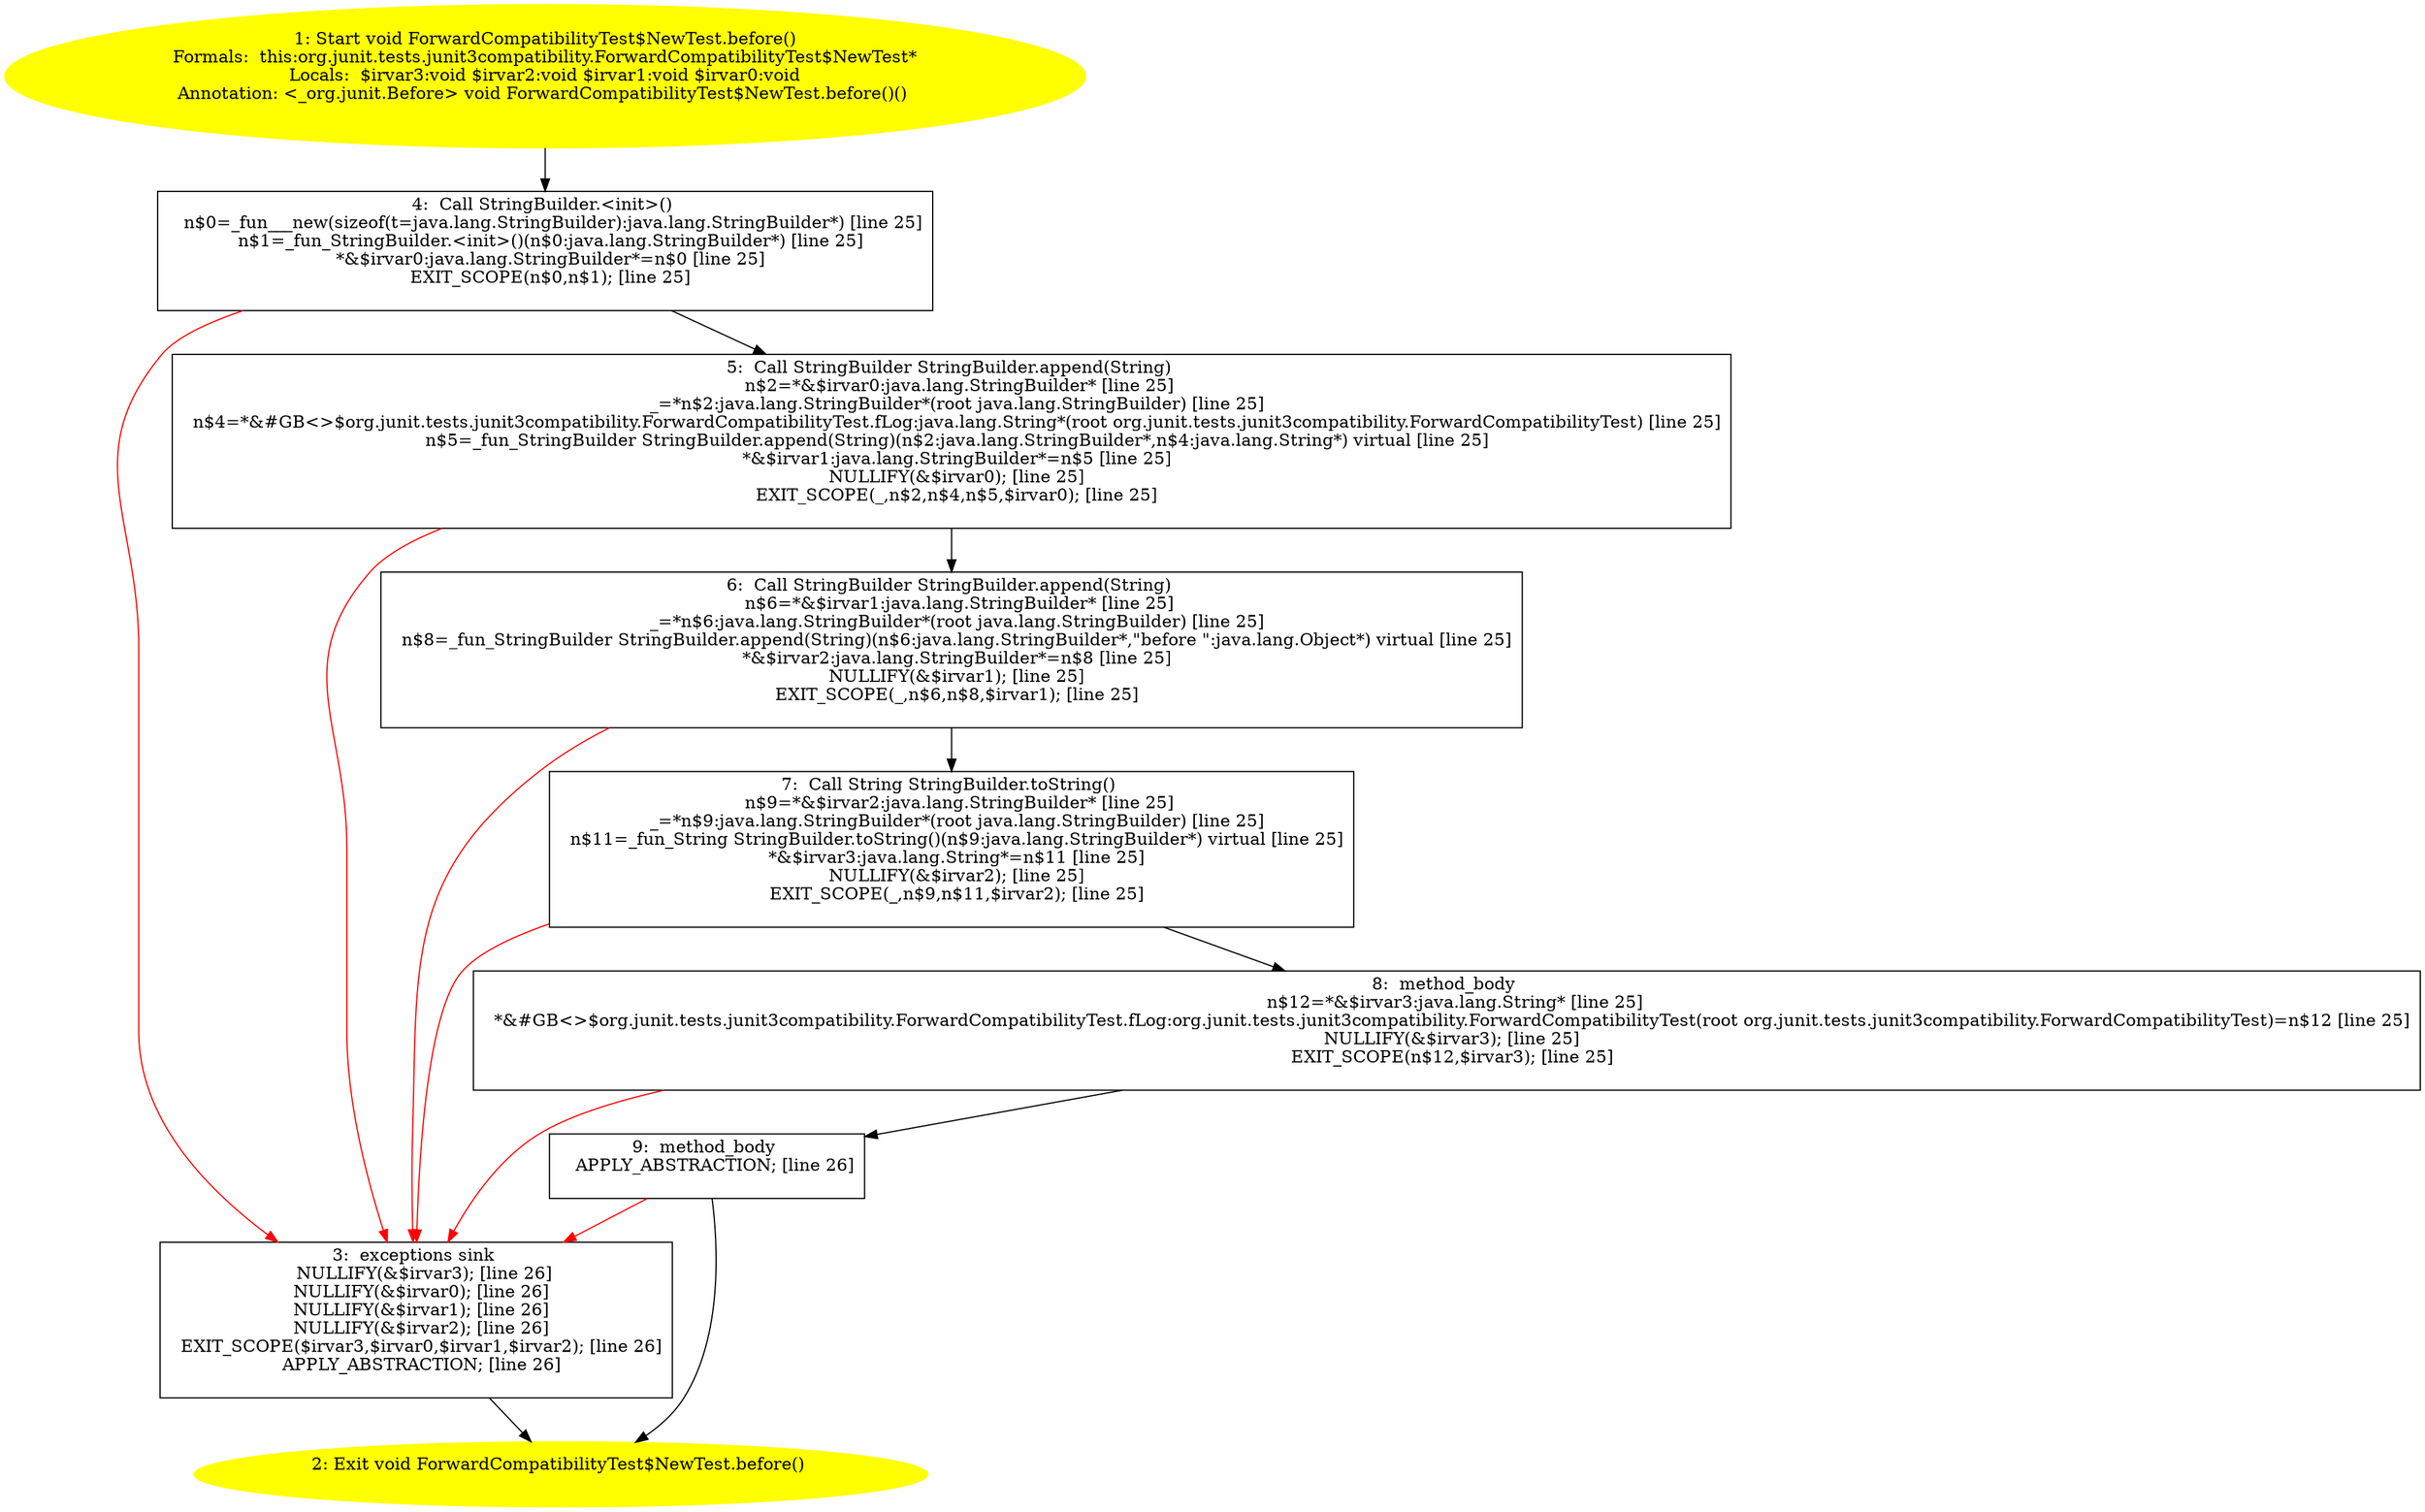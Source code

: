 /* @generated */
digraph cfg {
"org.junit.tests.junit3compatibility.ForwardCompatibilityTest$NewTest.before():void.3cf539834625f58096c5cff2412f4a73_1" [label="1: Start void ForwardCompatibilityTest$NewTest.before()\nFormals:  this:org.junit.tests.junit3compatibility.ForwardCompatibilityTest$NewTest*\nLocals:  $irvar3:void $irvar2:void $irvar1:void $irvar0:void\nAnnotation: <_org.junit.Before> void ForwardCompatibilityTest$NewTest.before()() \n  " color=yellow style=filled]
	

	 "org.junit.tests.junit3compatibility.ForwardCompatibilityTest$NewTest.before():void.3cf539834625f58096c5cff2412f4a73_1" -> "org.junit.tests.junit3compatibility.ForwardCompatibilityTest$NewTest.before():void.3cf539834625f58096c5cff2412f4a73_4" ;
"org.junit.tests.junit3compatibility.ForwardCompatibilityTest$NewTest.before():void.3cf539834625f58096c5cff2412f4a73_2" [label="2: Exit void ForwardCompatibilityTest$NewTest.before() \n  " color=yellow style=filled]
	

"org.junit.tests.junit3compatibility.ForwardCompatibilityTest$NewTest.before():void.3cf539834625f58096c5cff2412f4a73_3" [label="3:  exceptions sink \n   NULLIFY(&$irvar3); [line 26]\n  NULLIFY(&$irvar0); [line 26]\n  NULLIFY(&$irvar1); [line 26]\n  NULLIFY(&$irvar2); [line 26]\n  EXIT_SCOPE($irvar3,$irvar0,$irvar1,$irvar2); [line 26]\n  APPLY_ABSTRACTION; [line 26]\n " shape="box"]
	

	 "org.junit.tests.junit3compatibility.ForwardCompatibilityTest$NewTest.before():void.3cf539834625f58096c5cff2412f4a73_3" -> "org.junit.tests.junit3compatibility.ForwardCompatibilityTest$NewTest.before():void.3cf539834625f58096c5cff2412f4a73_2" ;
"org.junit.tests.junit3compatibility.ForwardCompatibilityTest$NewTest.before():void.3cf539834625f58096c5cff2412f4a73_4" [label="4:  Call StringBuilder.<init>() \n   n$0=_fun___new(sizeof(t=java.lang.StringBuilder):java.lang.StringBuilder*) [line 25]\n  n$1=_fun_StringBuilder.<init>()(n$0:java.lang.StringBuilder*) [line 25]\n  *&$irvar0:java.lang.StringBuilder*=n$0 [line 25]\n  EXIT_SCOPE(n$0,n$1); [line 25]\n " shape="box"]
	

	 "org.junit.tests.junit3compatibility.ForwardCompatibilityTest$NewTest.before():void.3cf539834625f58096c5cff2412f4a73_4" -> "org.junit.tests.junit3compatibility.ForwardCompatibilityTest$NewTest.before():void.3cf539834625f58096c5cff2412f4a73_5" ;
	 "org.junit.tests.junit3compatibility.ForwardCompatibilityTest$NewTest.before():void.3cf539834625f58096c5cff2412f4a73_4" -> "org.junit.tests.junit3compatibility.ForwardCompatibilityTest$NewTest.before():void.3cf539834625f58096c5cff2412f4a73_3" [color="red" ];
"org.junit.tests.junit3compatibility.ForwardCompatibilityTest$NewTest.before():void.3cf539834625f58096c5cff2412f4a73_5" [label="5:  Call StringBuilder StringBuilder.append(String) \n   n$2=*&$irvar0:java.lang.StringBuilder* [line 25]\n  _=*n$2:java.lang.StringBuilder*(root java.lang.StringBuilder) [line 25]\n  n$4=*&#GB<>$org.junit.tests.junit3compatibility.ForwardCompatibilityTest.fLog:java.lang.String*(root org.junit.tests.junit3compatibility.ForwardCompatibilityTest) [line 25]\n  n$5=_fun_StringBuilder StringBuilder.append(String)(n$2:java.lang.StringBuilder*,n$4:java.lang.String*) virtual [line 25]\n  *&$irvar1:java.lang.StringBuilder*=n$5 [line 25]\n  NULLIFY(&$irvar0); [line 25]\n  EXIT_SCOPE(_,n$2,n$4,n$5,$irvar0); [line 25]\n " shape="box"]
	

	 "org.junit.tests.junit3compatibility.ForwardCompatibilityTest$NewTest.before():void.3cf539834625f58096c5cff2412f4a73_5" -> "org.junit.tests.junit3compatibility.ForwardCompatibilityTest$NewTest.before():void.3cf539834625f58096c5cff2412f4a73_6" ;
	 "org.junit.tests.junit3compatibility.ForwardCompatibilityTest$NewTest.before():void.3cf539834625f58096c5cff2412f4a73_5" -> "org.junit.tests.junit3compatibility.ForwardCompatibilityTest$NewTest.before():void.3cf539834625f58096c5cff2412f4a73_3" [color="red" ];
"org.junit.tests.junit3compatibility.ForwardCompatibilityTest$NewTest.before():void.3cf539834625f58096c5cff2412f4a73_6" [label="6:  Call StringBuilder StringBuilder.append(String) \n   n$6=*&$irvar1:java.lang.StringBuilder* [line 25]\n  _=*n$6:java.lang.StringBuilder*(root java.lang.StringBuilder) [line 25]\n  n$8=_fun_StringBuilder StringBuilder.append(String)(n$6:java.lang.StringBuilder*,\"before \":java.lang.Object*) virtual [line 25]\n  *&$irvar2:java.lang.StringBuilder*=n$8 [line 25]\n  NULLIFY(&$irvar1); [line 25]\n  EXIT_SCOPE(_,n$6,n$8,$irvar1); [line 25]\n " shape="box"]
	

	 "org.junit.tests.junit3compatibility.ForwardCompatibilityTest$NewTest.before():void.3cf539834625f58096c5cff2412f4a73_6" -> "org.junit.tests.junit3compatibility.ForwardCompatibilityTest$NewTest.before():void.3cf539834625f58096c5cff2412f4a73_7" ;
	 "org.junit.tests.junit3compatibility.ForwardCompatibilityTest$NewTest.before():void.3cf539834625f58096c5cff2412f4a73_6" -> "org.junit.tests.junit3compatibility.ForwardCompatibilityTest$NewTest.before():void.3cf539834625f58096c5cff2412f4a73_3" [color="red" ];
"org.junit.tests.junit3compatibility.ForwardCompatibilityTest$NewTest.before():void.3cf539834625f58096c5cff2412f4a73_7" [label="7:  Call String StringBuilder.toString() \n   n$9=*&$irvar2:java.lang.StringBuilder* [line 25]\n  _=*n$9:java.lang.StringBuilder*(root java.lang.StringBuilder) [line 25]\n  n$11=_fun_String StringBuilder.toString()(n$9:java.lang.StringBuilder*) virtual [line 25]\n  *&$irvar3:java.lang.String*=n$11 [line 25]\n  NULLIFY(&$irvar2); [line 25]\n  EXIT_SCOPE(_,n$9,n$11,$irvar2); [line 25]\n " shape="box"]
	

	 "org.junit.tests.junit3compatibility.ForwardCompatibilityTest$NewTest.before():void.3cf539834625f58096c5cff2412f4a73_7" -> "org.junit.tests.junit3compatibility.ForwardCompatibilityTest$NewTest.before():void.3cf539834625f58096c5cff2412f4a73_8" ;
	 "org.junit.tests.junit3compatibility.ForwardCompatibilityTest$NewTest.before():void.3cf539834625f58096c5cff2412f4a73_7" -> "org.junit.tests.junit3compatibility.ForwardCompatibilityTest$NewTest.before():void.3cf539834625f58096c5cff2412f4a73_3" [color="red" ];
"org.junit.tests.junit3compatibility.ForwardCompatibilityTest$NewTest.before():void.3cf539834625f58096c5cff2412f4a73_8" [label="8:  method_body \n   n$12=*&$irvar3:java.lang.String* [line 25]\n  *&#GB<>$org.junit.tests.junit3compatibility.ForwardCompatibilityTest.fLog:org.junit.tests.junit3compatibility.ForwardCompatibilityTest(root org.junit.tests.junit3compatibility.ForwardCompatibilityTest)=n$12 [line 25]\n  NULLIFY(&$irvar3); [line 25]\n  EXIT_SCOPE(n$12,$irvar3); [line 25]\n " shape="box"]
	

	 "org.junit.tests.junit3compatibility.ForwardCompatibilityTest$NewTest.before():void.3cf539834625f58096c5cff2412f4a73_8" -> "org.junit.tests.junit3compatibility.ForwardCompatibilityTest$NewTest.before():void.3cf539834625f58096c5cff2412f4a73_9" ;
	 "org.junit.tests.junit3compatibility.ForwardCompatibilityTest$NewTest.before():void.3cf539834625f58096c5cff2412f4a73_8" -> "org.junit.tests.junit3compatibility.ForwardCompatibilityTest$NewTest.before():void.3cf539834625f58096c5cff2412f4a73_3" [color="red" ];
"org.junit.tests.junit3compatibility.ForwardCompatibilityTest$NewTest.before():void.3cf539834625f58096c5cff2412f4a73_9" [label="9:  method_body \n   APPLY_ABSTRACTION; [line 26]\n " shape="box"]
	

	 "org.junit.tests.junit3compatibility.ForwardCompatibilityTest$NewTest.before():void.3cf539834625f58096c5cff2412f4a73_9" -> "org.junit.tests.junit3compatibility.ForwardCompatibilityTest$NewTest.before():void.3cf539834625f58096c5cff2412f4a73_2" ;
	 "org.junit.tests.junit3compatibility.ForwardCompatibilityTest$NewTest.before():void.3cf539834625f58096c5cff2412f4a73_9" -> "org.junit.tests.junit3compatibility.ForwardCompatibilityTest$NewTest.before():void.3cf539834625f58096c5cff2412f4a73_3" [color="red" ];
}
